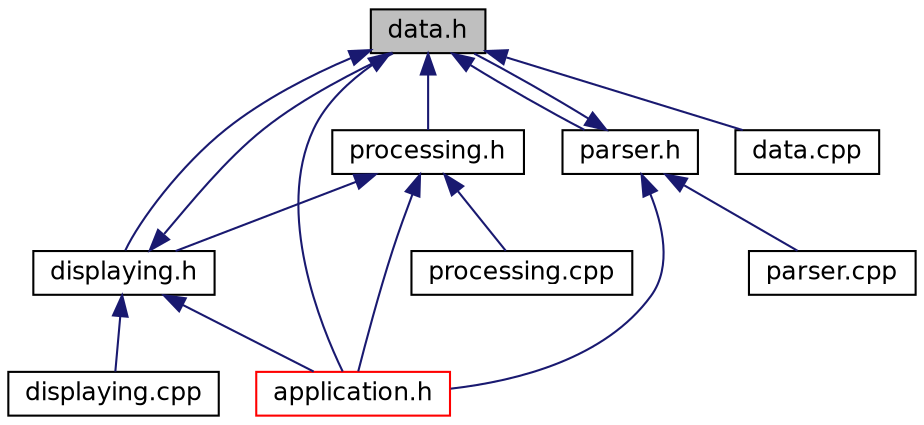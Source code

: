 digraph "data.h"
{
 // INTERACTIVE_SVG=YES
  edge [fontname="Helvetica",fontsize="12",labelfontname="Helvetica",labelfontsize="12"];
  node [fontname="Helvetica",fontsize="12",shape=record];
  Node1 [label="data.h",height=0.2,width=0.4,color="black", fillcolor="grey75", style="filled" fontcolor="black"];
  Node1 -> Node2 [dir="back",color="midnightblue",fontsize="12",style="solid",fontname="Helvetica"];
  Node2 [label="displaying.h",height=0.2,width=0.4,color="black", fillcolor="white", style="filled",URL="$a00021.html"];
  Node2 -> Node3 [dir="back",color="midnightblue",fontsize="12",style="solid",fontname="Helvetica"];
  Node3 [label="application.h",height=0.2,width=0.4,color="red", fillcolor="white", style="filled",URL="$a00016.html"];
  Node2 -> Node1 [dir="back",color="midnightblue",fontsize="12",style="solid",fontname="Helvetica"];
  Node2 -> Node4 [dir="back",color="midnightblue",fontsize="12",style="solid",fontname="Helvetica"];
  Node4 [label="displaying.cpp",height=0.2,width=0.4,color="black", fillcolor="white", style="filled",URL="$a00020.html"];
  Node1 -> Node5 [dir="back",color="midnightblue",fontsize="12",style="solid",fontname="Helvetica"];
  Node5 [label="parser.h",height=0.2,width=0.4,color="black", fillcolor="white", style="filled",URL="$a00028.html"];
  Node5 -> Node1 [dir="back",color="midnightblue",fontsize="12",style="solid",fontname="Helvetica"];
  Node5 -> Node3 [dir="back",color="midnightblue",fontsize="12",style="solid",fontname="Helvetica"];
  Node5 -> Node6 [dir="back",color="midnightblue",fontsize="12",style="solid",fontname="Helvetica"];
  Node6 [label="parser.cpp",height=0.2,width=0.4,color="black", fillcolor="white", style="filled",URL="$a00027.html"];
  Node1 -> Node7 [dir="back",color="midnightblue",fontsize="12",style="solid",fontname="Helvetica"];
  Node7 [label="processing.h",height=0.2,width=0.4,color="black", fillcolor="white", style="filled",URL="$a00030.html"];
  Node7 -> Node2 [dir="back",color="midnightblue",fontsize="12",style="solid",fontname="Helvetica"];
  Node7 -> Node3 [dir="back",color="midnightblue",fontsize="12",style="solid",fontname="Helvetica"];
  Node7 -> Node8 [dir="back",color="midnightblue",fontsize="12",style="solid",fontname="Helvetica"];
  Node8 [label="processing.cpp",height=0.2,width=0.4,color="black", fillcolor="white", style="filled",URL="$a00029.html"];
  Node1 -> Node3 [dir="back",color="midnightblue",fontsize="12",style="solid",fontname="Helvetica"];
  Node1 -> Node9 [dir="back",color="midnightblue",fontsize="12",style="solid",fontname="Helvetica"];
  Node9 [label="data.cpp",height=0.2,width=0.4,color="black", fillcolor="white", style="filled",URL="$a00018.html"];
}
